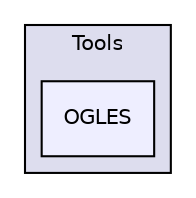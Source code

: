 digraph "PVR/SDK_3.4/Tools/OGLES" {
  compound=true
  node [ fontsize="10", fontname="Helvetica"];
  edge [ labelfontsize="10", labelfontname="Helvetica"];
  subgraph clusterdir_5222bd6691dac9df766f8a52293393a2 {
    graph [ bgcolor="#ddddee", pencolor="black", label="Tools" fontname="Helvetica", fontsize="10", URL="dir_5222bd6691dac9df766f8a52293393a2.html"]
  dir_f75637ddfe50fbdcb12bf58865b138bb [shape=box, label="OGLES", style="filled", fillcolor="#eeeeff", pencolor="black", URL="dir_f75637ddfe50fbdcb12bf58865b138bb.html"];
  }
}
